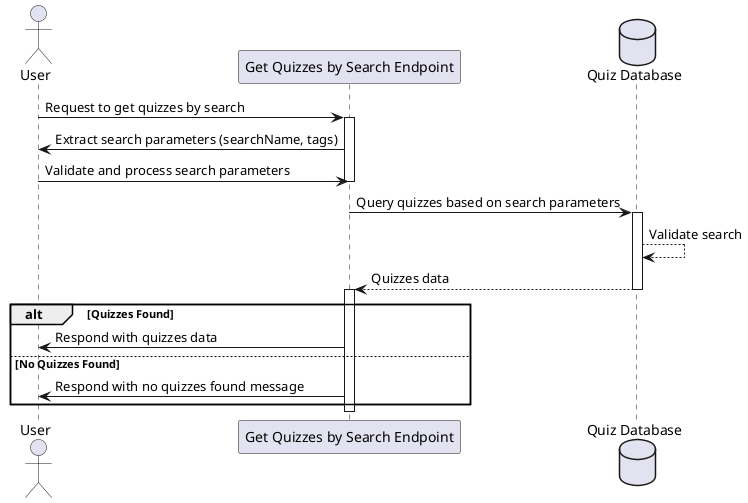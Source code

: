 @startuml
actor User as U
participant "Get Quizzes by Search Endpoint" as GetQuizzesEndpoint
database "Quiz Database" as DB

U -> GetQuizzesEndpoint: Request to get quizzes by search
activate GetQuizzesEndpoint
GetQuizzesEndpoint -> U: Extract search parameters (searchName, tags)
U -> GetQuizzesEndpoint: Validate and process search parameters
deactivate GetQuizzesEndpoint
GetQuizzesEndpoint -> DB: Query quizzes based on search parameters
activate DB
DB-->DB : Validate search
DB --> GetQuizzesEndpoint: Quizzes data

deactivate DB
activate GetQuizzesEndpoint

alt Quizzes Found
    GetQuizzesEndpoint -> U: Respond with quizzes data
else No Quizzes Found
    GetQuizzesEndpoint -> U: Respond with no quizzes found message
end

deactivate GetQuizzesEndpoint
@enduml
